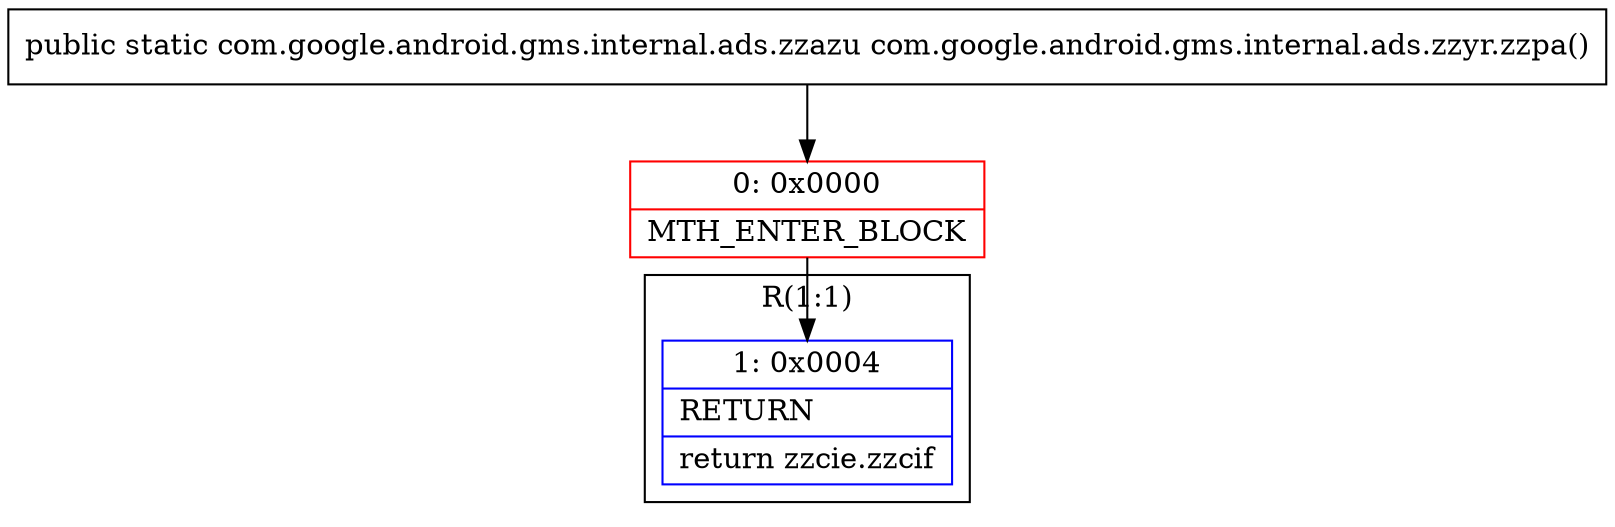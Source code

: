 digraph "CFG forcom.google.android.gms.internal.ads.zzyr.zzpa()Lcom\/google\/android\/gms\/internal\/ads\/zzazu;" {
subgraph cluster_Region_887561061 {
label = "R(1:1)";
node [shape=record,color=blue];
Node_1 [shape=record,label="{1\:\ 0x0004|RETURN\l|return zzcie.zzcif\l}"];
}
Node_0 [shape=record,color=red,label="{0\:\ 0x0000|MTH_ENTER_BLOCK\l}"];
MethodNode[shape=record,label="{public static com.google.android.gms.internal.ads.zzazu com.google.android.gms.internal.ads.zzyr.zzpa() }"];
MethodNode -> Node_0;
Node_0 -> Node_1;
}

